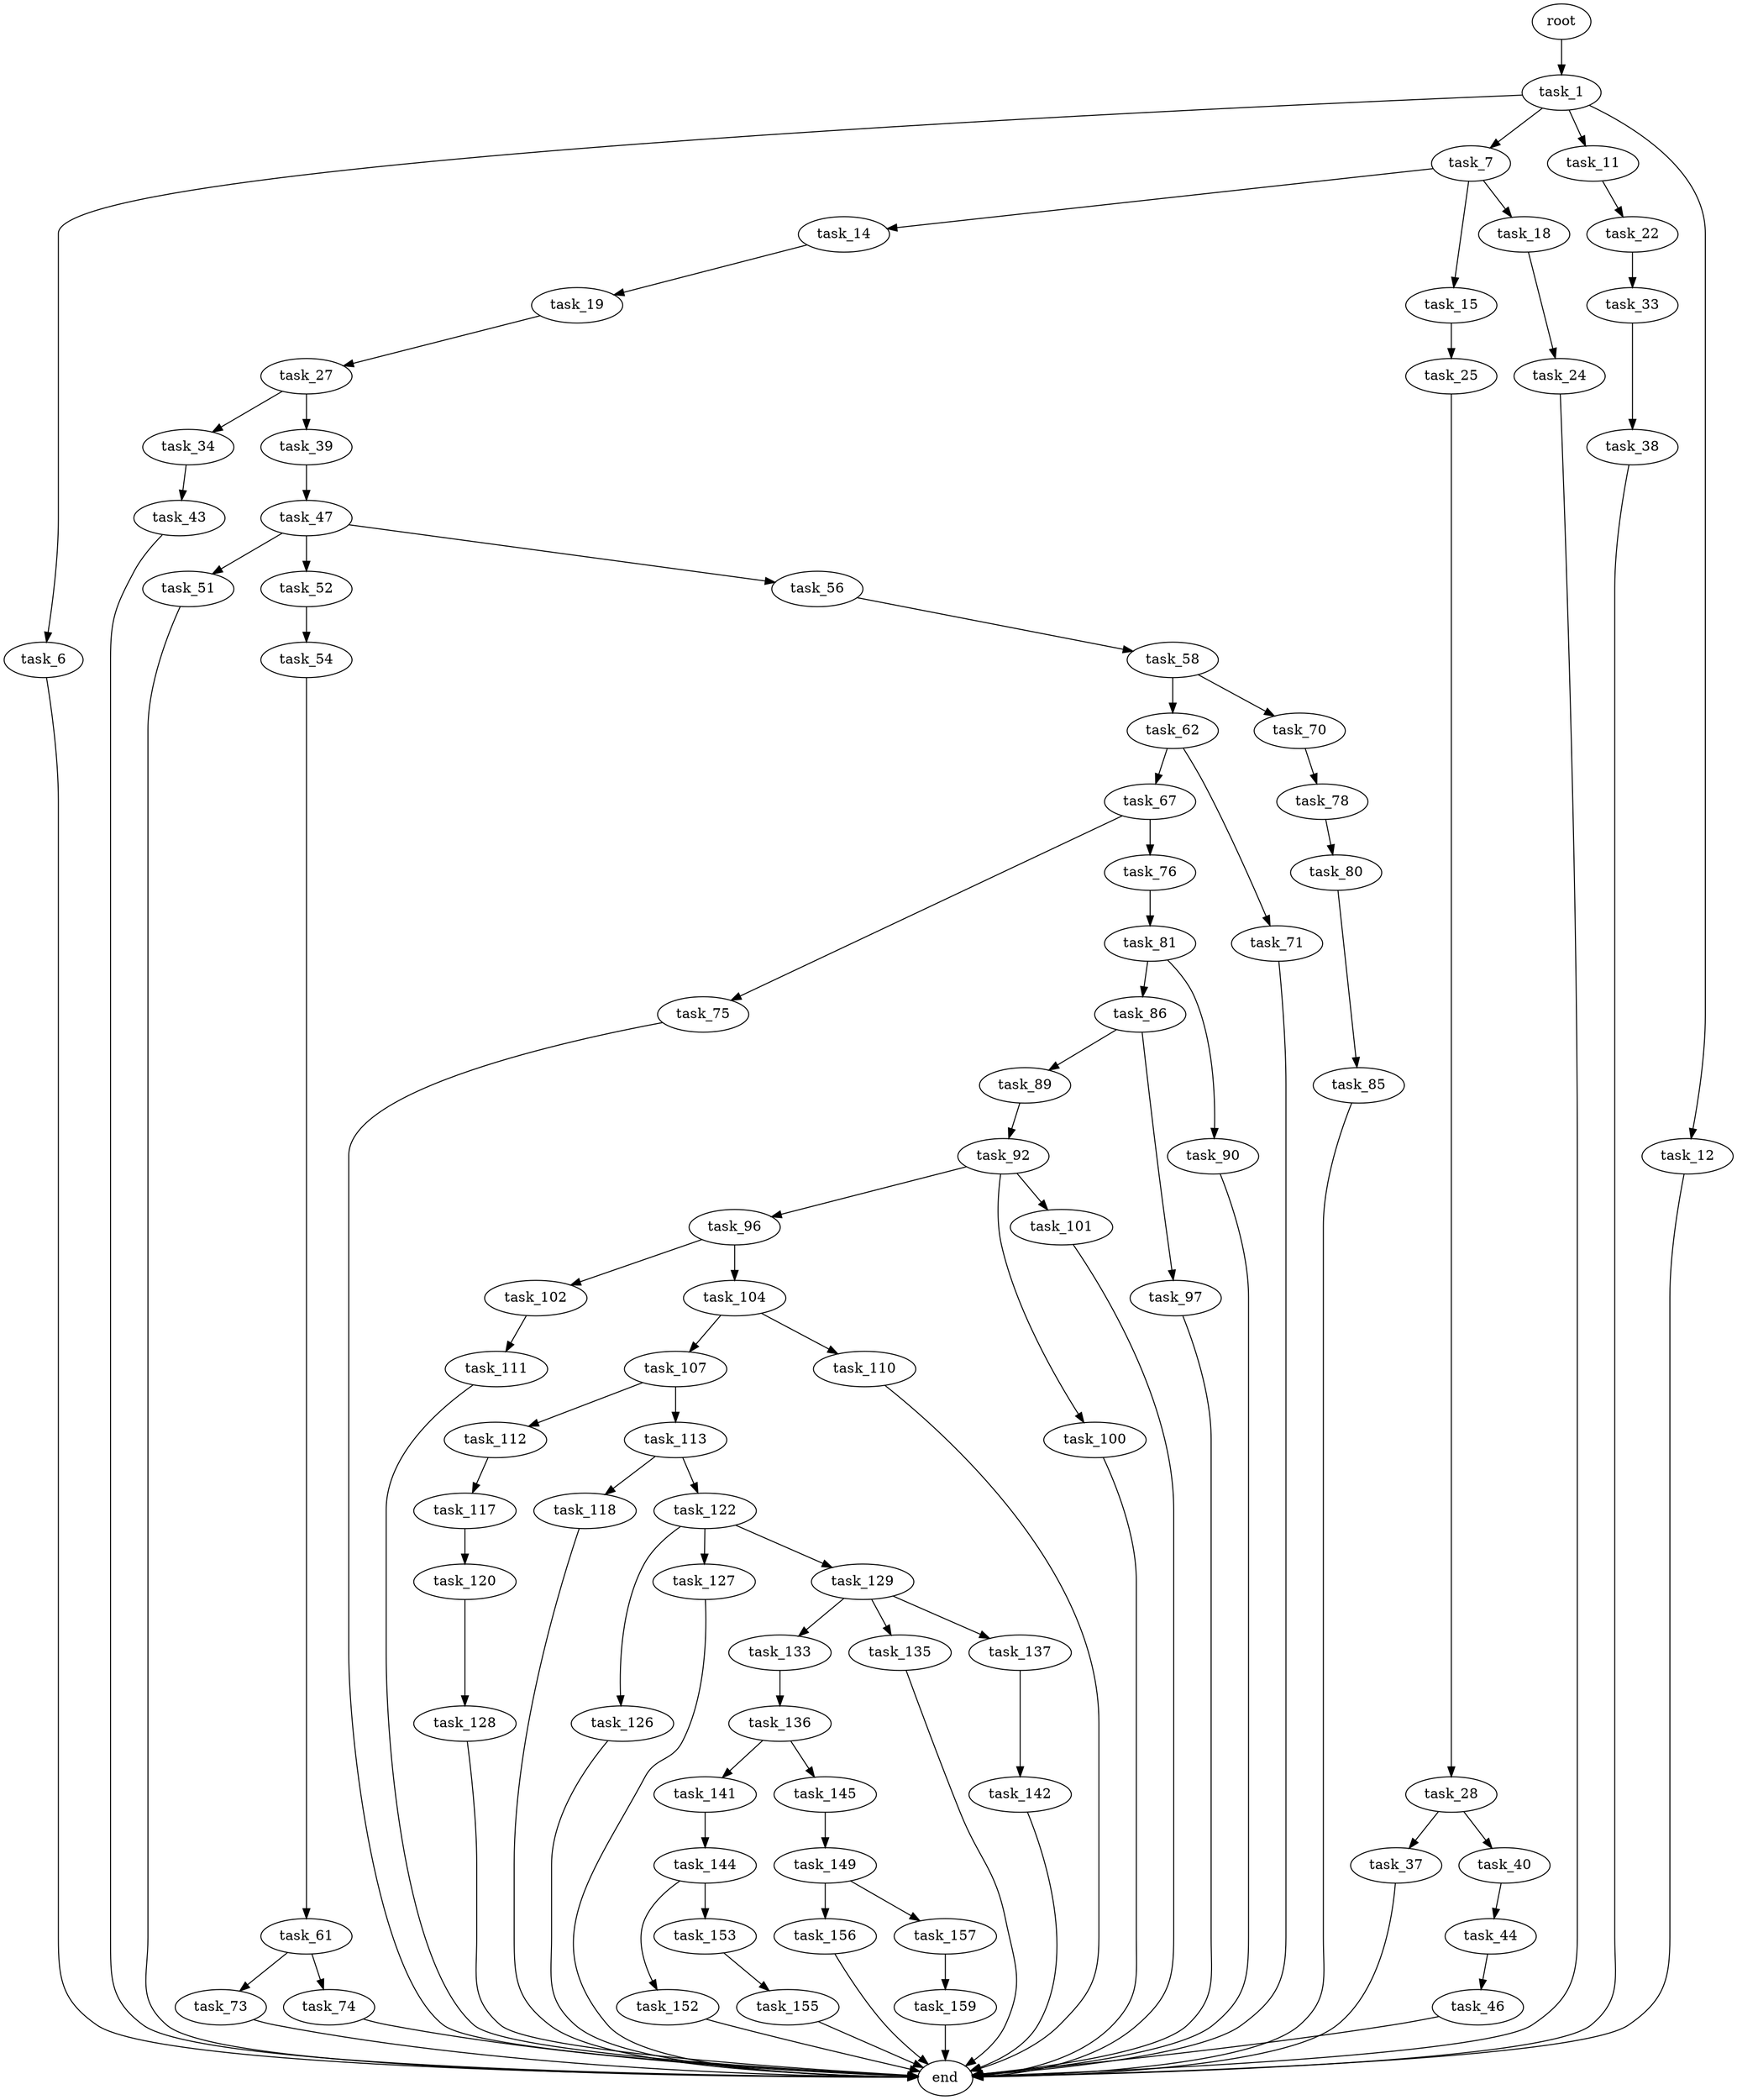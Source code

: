 digraph G {
  root [size="0.000000"];
  task_1 [size="405769505854.000000"];
  task_6 [size="28991029248.000000"];
  task_7 [size="134217728000.000000"];
  task_11 [size="1052071999834.000000"];
  task_12 [size="68719476736.000000"];
  task_14 [size="19948788047.000000"];
  task_15 [size="19383878401.000000"];
  task_18 [size="319047649897.000000"];
  task_19 [size="1706736313.000000"];
  task_22 [size="11674338097.000000"];
  task_24 [size="549755813888.000000"];
  task_25 [size="3377000970.000000"];
  task_27 [size="549755813888.000000"];
  task_28 [size="782757789696.000000"];
  task_33 [size="20304530319.000000"];
  task_34 [size="68719476736.000000"];
  task_37 [size="35556070236.000000"];
  task_38 [size="2572169432.000000"];
  task_39 [size="1609394615.000000"];
  task_40 [size="28991029248.000000"];
  task_43 [size="8589934592.000000"];
  task_44 [size="28991029248.000000"];
  task_46 [size="88147550080.000000"];
  task_47 [size="8589934592.000000"];
  task_51 [size="68719476736.000000"];
  task_52 [size="1073741824000.000000"];
  task_54 [size="303860046781.000000"];
  task_56 [size="28991029248.000000"];
  task_58 [size="284862363775.000000"];
  task_61 [size="124648298928.000000"];
  task_62 [size="582428707026.000000"];
  task_67 [size="66908803950.000000"];
  task_70 [size="1073741824000.000000"];
  task_71 [size="20751474678.000000"];
  task_73 [size="109984575681.000000"];
  task_74 [size="7398891217.000000"];
  task_75 [size="36378978084.000000"];
  task_76 [size="938954399715.000000"];
  task_78 [size="3558916230.000000"];
  task_80 [size="1683323136.000000"];
  task_81 [size="453853339818.000000"];
  task_85 [size="470223443637.000000"];
  task_86 [size="45003698717.000000"];
  task_89 [size="10339132701.000000"];
  task_90 [size="14615237183.000000"];
  task_92 [size="79837624856.000000"];
  task_96 [size="31113621032.000000"];
  task_97 [size="53412758685.000000"];
  task_100 [size="125208512142.000000"];
  task_101 [size="14965292703.000000"];
  task_102 [size="68719476736.000000"];
  task_104 [size="1073741824000.000000"];
  task_107 [size="20710718609.000000"];
  task_110 [size="751417177368.000000"];
  task_111 [size="8511044081.000000"];
  task_112 [size="8589934592.000000"];
  task_113 [size="368293445632.000000"];
  task_117 [size="1073741824000.000000"];
  task_118 [size="782757789696.000000"];
  task_120 [size="3044313290.000000"];
  task_122 [size="1227699969.000000"];
  task_126 [size="1301250158.000000"];
  task_127 [size="1073741824000.000000"];
  task_128 [size="4511576790.000000"];
  task_129 [size="134217728000.000000"];
  task_133 [size="8589934592.000000"];
  task_135 [size="17931242451.000000"];
  task_136 [size="553545006828.000000"];
  task_137 [size="21502997701.000000"];
  task_141 [size="368293445632.000000"];
  task_142 [size="8589934592.000000"];
  task_144 [size="782757789696.000000"];
  task_145 [size="268603437028.000000"];
  task_149 [size="22943083636.000000"];
  task_152 [size="44277693836.000000"];
  task_153 [size="368293445632.000000"];
  task_155 [size="22892373639.000000"];
  task_156 [size="4111964285.000000"];
  task_157 [size="17014001030.000000"];
  task_159 [size="8589934592.000000"];
  end [size="0.000000"];

  root -> task_1 [size="1.000000"];
  task_1 -> task_6 [size="301989888.000000"];
  task_1 -> task_7 [size="301989888.000000"];
  task_1 -> task_11 [size="301989888.000000"];
  task_1 -> task_12 [size="301989888.000000"];
  task_6 -> end [size="1.000000"];
  task_7 -> task_14 [size="209715200.000000"];
  task_7 -> task_15 [size="209715200.000000"];
  task_7 -> task_18 [size="209715200.000000"];
  task_11 -> task_22 [size="838860800.000000"];
  task_12 -> end [size="1.000000"];
  task_14 -> task_19 [size="411041792.000000"];
  task_15 -> task_25 [size="411041792.000000"];
  task_18 -> task_24 [size="411041792.000000"];
  task_19 -> task_27 [size="209715200.000000"];
  task_22 -> task_33 [size="209715200.000000"];
  task_24 -> end [size="1.000000"];
  task_25 -> task_28 [size="411041792.000000"];
  task_27 -> task_34 [size="536870912.000000"];
  task_27 -> task_39 [size="536870912.000000"];
  task_28 -> task_37 [size="679477248.000000"];
  task_28 -> task_40 [size="679477248.000000"];
  task_33 -> task_38 [size="411041792.000000"];
  task_34 -> task_43 [size="134217728.000000"];
  task_37 -> end [size="1.000000"];
  task_38 -> end [size="1.000000"];
  task_39 -> task_47 [size="134217728.000000"];
  task_40 -> task_44 [size="75497472.000000"];
  task_43 -> end [size="1.000000"];
  task_44 -> task_46 [size="75497472.000000"];
  task_46 -> end [size="1.000000"];
  task_47 -> task_51 [size="33554432.000000"];
  task_47 -> task_52 [size="33554432.000000"];
  task_47 -> task_56 [size="33554432.000000"];
  task_51 -> end [size="1.000000"];
  task_52 -> task_54 [size="838860800.000000"];
  task_54 -> task_61 [size="301989888.000000"];
  task_56 -> task_58 [size="75497472.000000"];
  task_58 -> task_62 [size="209715200.000000"];
  task_58 -> task_70 [size="209715200.000000"];
  task_61 -> task_73 [size="134217728.000000"];
  task_61 -> task_74 [size="134217728.000000"];
  task_62 -> task_67 [size="411041792.000000"];
  task_62 -> task_71 [size="411041792.000000"];
  task_67 -> task_75 [size="134217728.000000"];
  task_67 -> task_76 [size="134217728.000000"];
  task_70 -> task_78 [size="838860800.000000"];
  task_71 -> end [size="1.000000"];
  task_73 -> end [size="1.000000"];
  task_74 -> end [size="1.000000"];
  task_75 -> end [size="1.000000"];
  task_76 -> task_81 [size="679477248.000000"];
  task_78 -> task_80 [size="75497472.000000"];
  task_80 -> task_85 [size="33554432.000000"];
  task_81 -> task_86 [size="679477248.000000"];
  task_81 -> task_90 [size="679477248.000000"];
  task_85 -> end [size="1.000000"];
  task_86 -> task_89 [size="134217728.000000"];
  task_86 -> task_97 [size="134217728.000000"];
  task_89 -> task_92 [size="411041792.000000"];
  task_90 -> end [size="1.000000"];
  task_92 -> task_96 [size="134217728.000000"];
  task_92 -> task_100 [size="134217728.000000"];
  task_92 -> task_101 [size="134217728.000000"];
  task_96 -> task_102 [size="536870912.000000"];
  task_96 -> task_104 [size="536870912.000000"];
  task_97 -> end [size="1.000000"];
  task_100 -> end [size="1.000000"];
  task_101 -> end [size="1.000000"];
  task_102 -> task_111 [size="134217728.000000"];
  task_104 -> task_107 [size="838860800.000000"];
  task_104 -> task_110 [size="838860800.000000"];
  task_107 -> task_112 [size="411041792.000000"];
  task_107 -> task_113 [size="411041792.000000"];
  task_110 -> end [size="1.000000"];
  task_111 -> end [size="1.000000"];
  task_112 -> task_117 [size="33554432.000000"];
  task_113 -> task_118 [size="411041792.000000"];
  task_113 -> task_122 [size="411041792.000000"];
  task_117 -> task_120 [size="838860800.000000"];
  task_118 -> end [size="1.000000"];
  task_120 -> task_128 [size="134217728.000000"];
  task_122 -> task_126 [size="33554432.000000"];
  task_122 -> task_127 [size="33554432.000000"];
  task_122 -> task_129 [size="33554432.000000"];
  task_126 -> end [size="1.000000"];
  task_127 -> end [size="1.000000"];
  task_128 -> end [size="1.000000"];
  task_129 -> task_133 [size="209715200.000000"];
  task_129 -> task_135 [size="209715200.000000"];
  task_129 -> task_137 [size="209715200.000000"];
  task_133 -> task_136 [size="33554432.000000"];
  task_135 -> end [size="1.000000"];
  task_136 -> task_141 [size="838860800.000000"];
  task_136 -> task_145 [size="838860800.000000"];
  task_137 -> task_142 [size="679477248.000000"];
  task_141 -> task_144 [size="411041792.000000"];
  task_142 -> end [size="1.000000"];
  task_144 -> task_152 [size="679477248.000000"];
  task_144 -> task_153 [size="679477248.000000"];
  task_145 -> task_149 [size="536870912.000000"];
  task_149 -> task_156 [size="536870912.000000"];
  task_149 -> task_157 [size="536870912.000000"];
  task_152 -> end [size="1.000000"];
  task_153 -> task_155 [size="411041792.000000"];
  task_155 -> end [size="1.000000"];
  task_156 -> end [size="1.000000"];
  task_157 -> task_159 [size="75497472.000000"];
  task_159 -> end [size="1.000000"];
}
